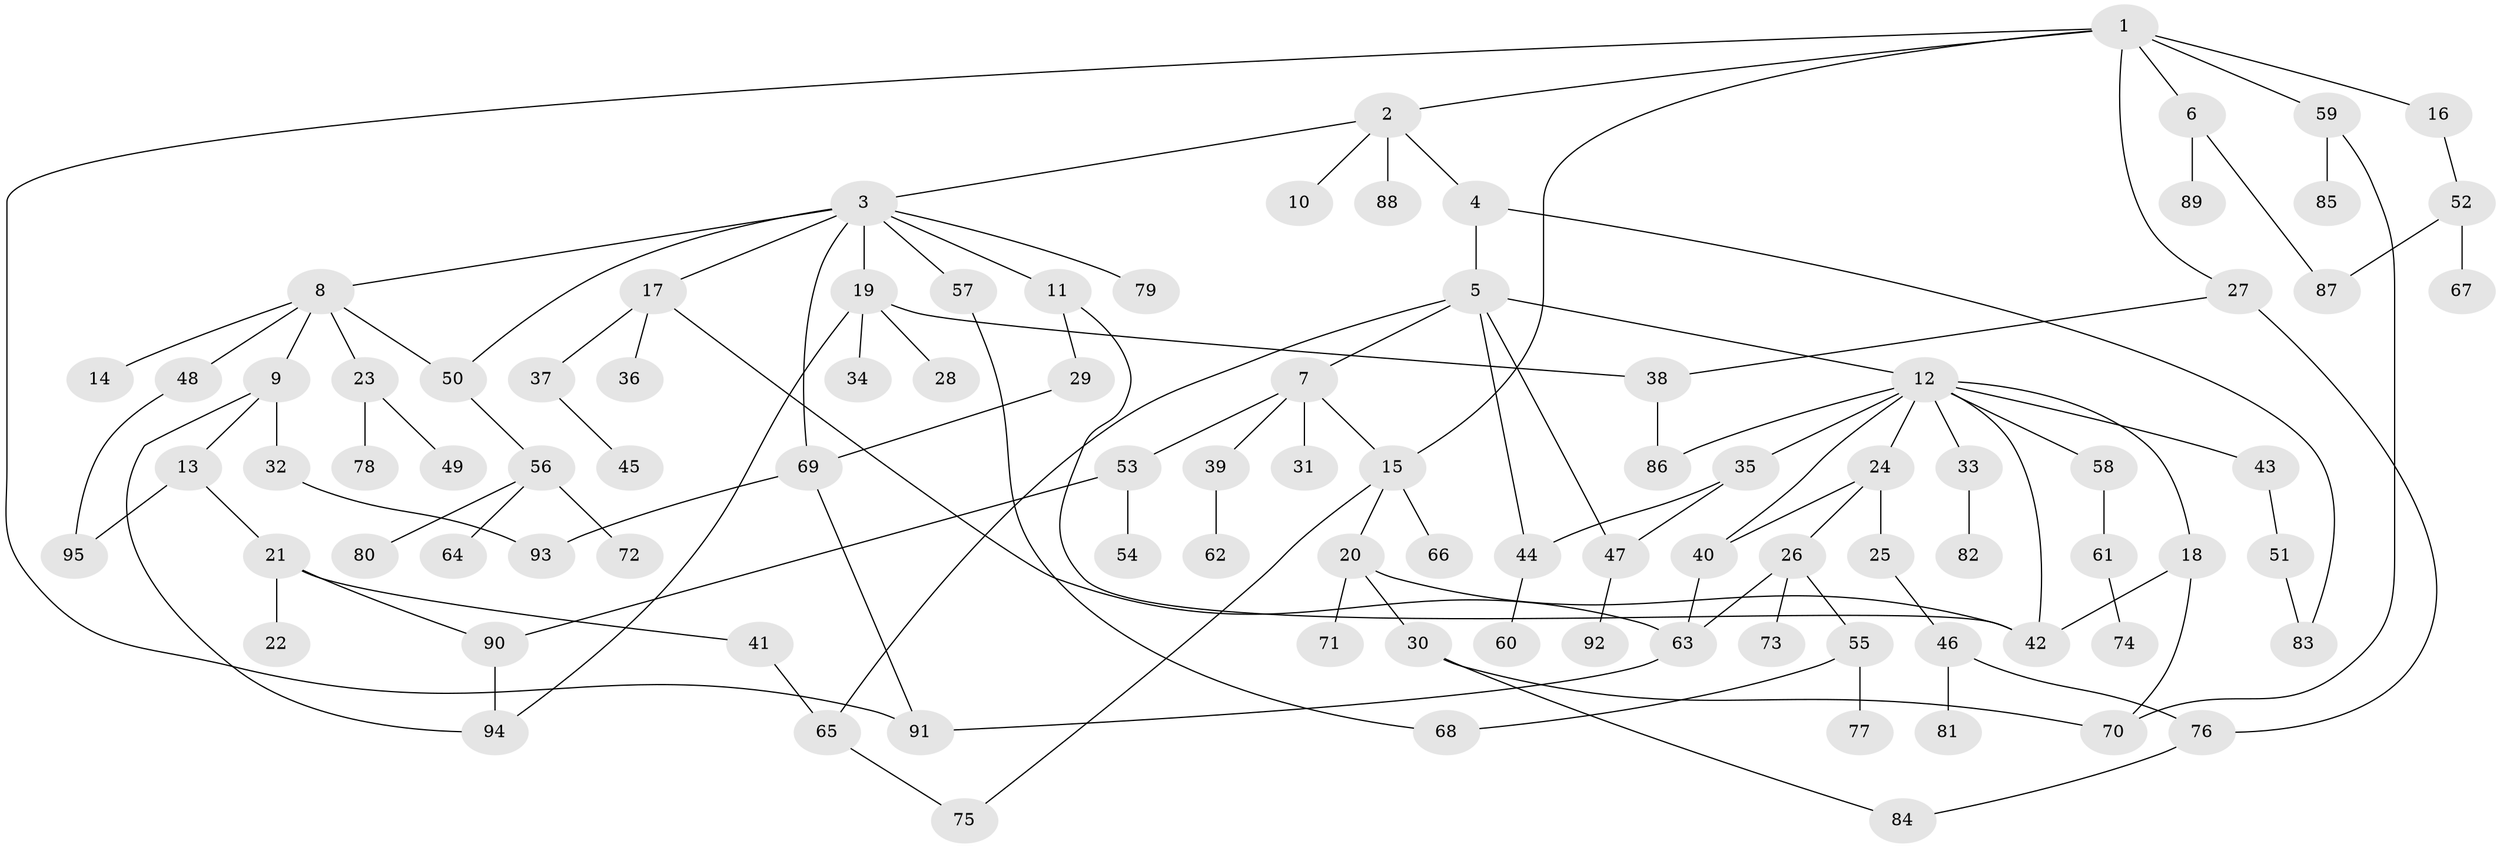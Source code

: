 // Generated by graph-tools (version 1.1) at 2025/01/03/09/25 03:01:02]
// undirected, 95 vertices, 123 edges
graph export_dot {
graph [start="1"]
  node [color=gray90,style=filled];
  1;
  2;
  3;
  4;
  5;
  6;
  7;
  8;
  9;
  10;
  11;
  12;
  13;
  14;
  15;
  16;
  17;
  18;
  19;
  20;
  21;
  22;
  23;
  24;
  25;
  26;
  27;
  28;
  29;
  30;
  31;
  32;
  33;
  34;
  35;
  36;
  37;
  38;
  39;
  40;
  41;
  42;
  43;
  44;
  45;
  46;
  47;
  48;
  49;
  50;
  51;
  52;
  53;
  54;
  55;
  56;
  57;
  58;
  59;
  60;
  61;
  62;
  63;
  64;
  65;
  66;
  67;
  68;
  69;
  70;
  71;
  72;
  73;
  74;
  75;
  76;
  77;
  78;
  79;
  80;
  81;
  82;
  83;
  84;
  85;
  86;
  87;
  88;
  89;
  90;
  91;
  92;
  93;
  94;
  95;
  1 -- 2;
  1 -- 6;
  1 -- 15;
  1 -- 16;
  1 -- 27;
  1 -- 59;
  1 -- 91;
  2 -- 3;
  2 -- 4;
  2 -- 10;
  2 -- 88;
  3 -- 8;
  3 -- 11;
  3 -- 17;
  3 -- 19;
  3 -- 50;
  3 -- 57;
  3 -- 79;
  3 -- 69;
  4 -- 5;
  4 -- 83;
  5 -- 7;
  5 -- 12;
  5 -- 44;
  5 -- 47;
  5 -- 65;
  6 -- 89;
  6 -- 87;
  7 -- 31;
  7 -- 39;
  7 -- 53;
  7 -- 15;
  8 -- 9;
  8 -- 14;
  8 -- 23;
  8 -- 48;
  8 -- 50;
  9 -- 13;
  9 -- 32;
  9 -- 94;
  11 -- 29;
  11 -- 42;
  12 -- 18;
  12 -- 24;
  12 -- 33;
  12 -- 35;
  12 -- 43;
  12 -- 58;
  12 -- 86;
  12 -- 40;
  12 -- 42;
  13 -- 21;
  13 -- 95;
  15 -- 20;
  15 -- 66;
  15 -- 75;
  16 -- 52;
  17 -- 36;
  17 -- 37;
  17 -- 63;
  18 -- 42;
  18 -- 70;
  19 -- 28;
  19 -- 34;
  19 -- 38;
  19 -- 94;
  20 -- 30;
  20 -- 42;
  20 -- 71;
  21 -- 22;
  21 -- 41;
  21 -- 90;
  23 -- 49;
  23 -- 78;
  24 -- 25;
  24 -- 26;
  24 -- 40;
  25 -- 46;
  26 -- 55;
  26 -- 63;
  26 -- 73;
  27 -- 38;
  27 -- 76;
  29 -- 69;
  30 -- 84;
  30 -- 70;
  32 -- 93;
  33 -- 82;
  35 -- 44;
  35 -- 47;
  37 -- 45;
  38 -- 86;
  39 -- 62;
  40 -- 63;
  41 -- 65;
  43 -- 51;
  44 -- 60;
  46 -- 76;
  46 -- 81;
  47 -- 92;
  48 -- 95;
  50 -- 56;
  51 -- 83;
  52 -- 67;
  52 -- 87;
  53 -- 54;
  53 -- 90;
  55 -- 68;
  55 -- 77;
  56 -- 64;
  56 -- 72;
  56 -- 80;
  57 -- 68;
  58 -- 61;
  59 -- 70;
  59 -- 85;
  61 -- 74;
  63 -- 91;
  65 -- 75;
  69 -- 91;
  69 -- 93;
  76 -- 84;
  90 -- 94;
}
